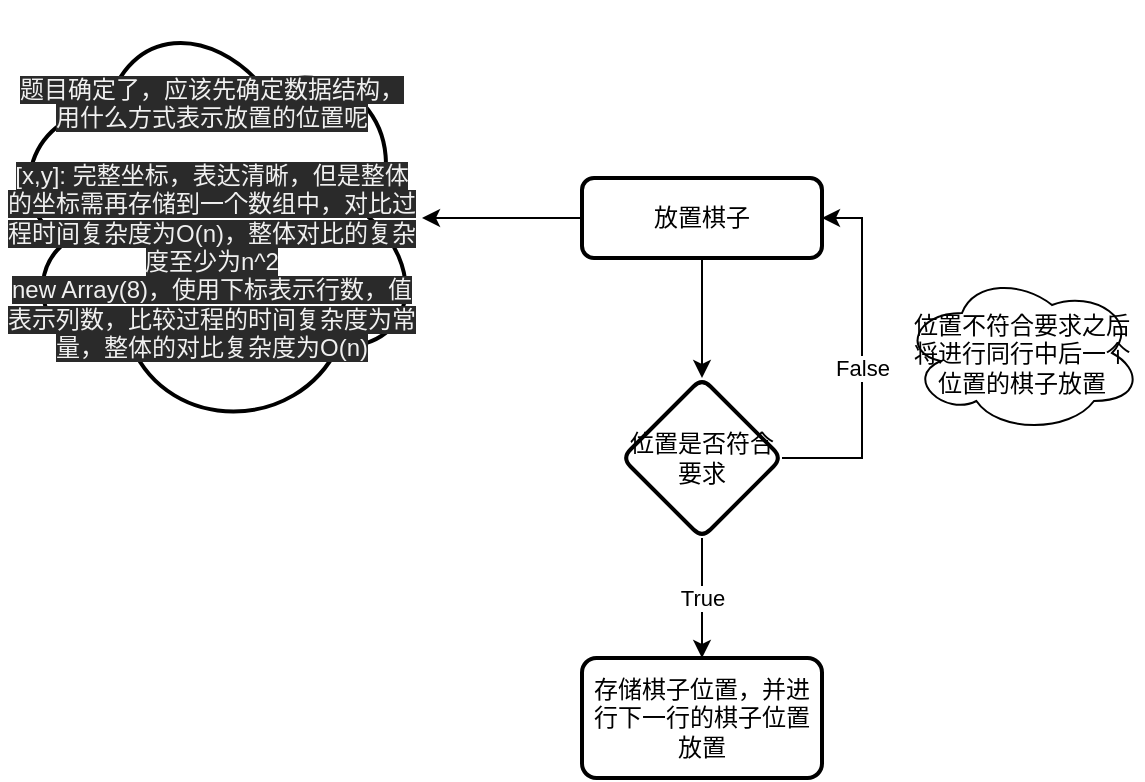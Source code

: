 <mxfile>
    <diagram id="eErlmOe60xbWKF2r_VzX" name="Page-1">
        <mxGraphModel dx="640" dy="788" grid="1" gridSize="10" guides="1" tooltips="1" connect="1" arrows="1" fold="1" page="0" pageScale="1" pageWidth="827" pageHeight="1169" math="0" shadow="0">
            <root>
                <mxCell id="0"/>
                <mxCell id="1" parent="0"/>
                <mxCell id="8" value="" style="edgeStyle=orthogonalEdgeStyle;rounded=0;orthogonalLoop=1;jettySize=auto;html=1;" edge="1" parent="1" source="2" target="7">
                    <mxGeometry relative="1" as="geometry"/>
                </mxCell>
                <mxCell id="10" value="" style="edgeStyle=orthogonalEdgeStyle;rounded=0;orthogonalLoop=1;jettySize=auto;html=1;" edge="1" parent="1" source="2" target="9">
                    <mxGeometry relative="1" as="geometry"/>
                </mxCell>
                <mxCell id="2" value="放置棋子" style="rounded=1;whiteSpace=wrap;html=1;absoluteArcSize=1;arcSize=12;strokeWidth=2;" vertex="1" parent="1">
                    <mxGeometry x="360" y="40" width="120" height="40" as="geometry"/>
                </mxCell>
                <mxCell id="7" value="&lt;span style=&quot;color: rgb(240 , 240 , 240) ; font-family: &amp;#34;helvetica&amp;#34; ; font-size: 12px ; font-style: normal ; font-weight: 400 ; letter-spacing: normal ; text-align: center ; text-indent: 0px ; text-transform: none ; word-spacing: 0px ; background-color: rgb(42 , 42 , 42) ; display: inline ; float: none&quot;&gt;题目确定了，应该先确定数据结构，&lt;/span&gt;&lt;br style=&quot;color: rgb(240 , 240 , 240) ; font-family: &amp;#34;helvetica&amp;#34; ; font-size: 12px ; font-style: normal ; font-weight: 400 ; letter-spacing: normal ; text-align: center ; text-indent: 0px ; text-transform: none ; word-spacing: 0px ; background-color: rgb(42 , 42 , 42)&quot;&gt;&lt;span style=&quot;color: rgb(240 , 240 , 240) ; font-family: &amp;#34;helvetica&amp;#34; ; font-size: 12px ; font-style: normal ; font-weight: 400 ; letter-spacing: normal ; text-align: center ; text-indent: 0px ; text-transform: none ; word-spacing: 0px ; background-color: rgb(42 , 42 , 42) ; display: inline ; float: none&quot;&gt;用什么方式表示放置的位置呢&lt;br&gt;&lt;br&gt;[x,y]: 完整坐标，表达清晰，但是整体的坐标需再存储到一个数组中，对比过程时间复杂度为O(n)，整体对比的复杂度至少为n^2&lt;br&gt;new Array(8)，使用下标表示行数，值表示列数，比较过程的时间复杂度为常量，整体的对比复杂度为O(n)&lt;br&gt;&lt;/span&gt;" style="ellipse;shape=cloud;whiteSpace=wrap;html=1;rounded=1;strokeWidth=2;arcSize=12;" vertex="1" parent="1">
                    <mxGeometry x="70" y="-47.5" width="210" height="215" as="geometry"/>
                </mxCell>
                <mxCell id="11" style="edgeStyle=orthogonalEdgeStyle;rounded=0;orthogonalLoop=1;jettySize=auto;html=1;entryX=1;entryY=0.5;entryDx=0;entryDy=0;" edge="1" parent="1" source="9" target="2">
                    <mxGeometry relative="1" as="geometry">
                        <Array as="points">
                            <mxPoint x="500" y="180"/>
                            <mxPoint x="500" y="60"/>
                        </Array>
                    </mxGeometry>
                </mxCell>
                <mxCell id="12" value="False" style="edgeLabel;html=1;align=center;verticalAlign=middle;resizable=0;points=[];" vertex="1" connectable="0" parent="11">
                    <mxGeometry x="-0.056" relative="1" as="geometry">
                        <mxPoint as="offset"/>
                    </mxGeometry>
                </mxCell>
                <mxCell id="17" value="" style="edgeStyle=orthogonalEdgeStyle;rounded=0;orthogonalLoop=1;jettySize=auto;html=1;" edge="1" parent="1" source="9" target="16">
                    <mxGeometry relative="1" as="geometry"/>
                </mxCell>
                <mxCell id="18" value="True" style="edgeLabel;html=1;align=center;verticalAlign=middle;resizable=0;points=[];" vertex="1" connectable="0" parent="17">
                    <mxGeometry x="-0.333" y="3" relative="1" as="geometry">
                        <mxPoint x="-3" y="10" as="offset"/>
                    </mxGeometry>
                </mxCell>
                <mxCell id="9" value="位置是否符合要求" style="rhombus;whiteSpace=wrap;html=1;rounded=1;strokeWidth=2;arcSize=12;" vertex="1" parent="1">
                    <mxGeometry x="380" y="140" width="80" height="80" as="geometry"/>
                </mxCell>
                <mxCell id="15" value="位置不符合要求之后将进行同行中后一个位置的棋子放置" style="ellipse;shape=cloud;whiteSpace=wrap;html=1;" vertex="1" parent="1">
                    <mxGeometry x="520" y="87.5" width="120" height="80" as="geometry"/>
                </mxCell>
                <mxCell id="16" value="存储棋子位置，并进行下一行的棋子位置放置" style="whiteSpace=wrap;html=1;rounded=1;strokeWidth=2;arcSize=12;" vertex="1" parent="1">
                    <mxGeometry x="360" y="280" width="120" height="60" as="geometry"/>
                </mxCell>
            </root>
        </mxGraphModel>
    </diagram>
</mxfile>